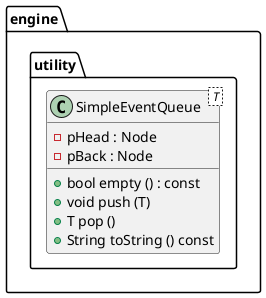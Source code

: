 @startuml

!startsub SIMPLEEVENTQUEUE

namespace engine {
    namespace utility {
        class SimpleEventQueue < T > {
            - pHead : Node
            - pBack : Node
            + bool empty () : const
            + void push (T)
            + T pop ()
            + String toString () const
        }
    }
}

!endsub

@enduml